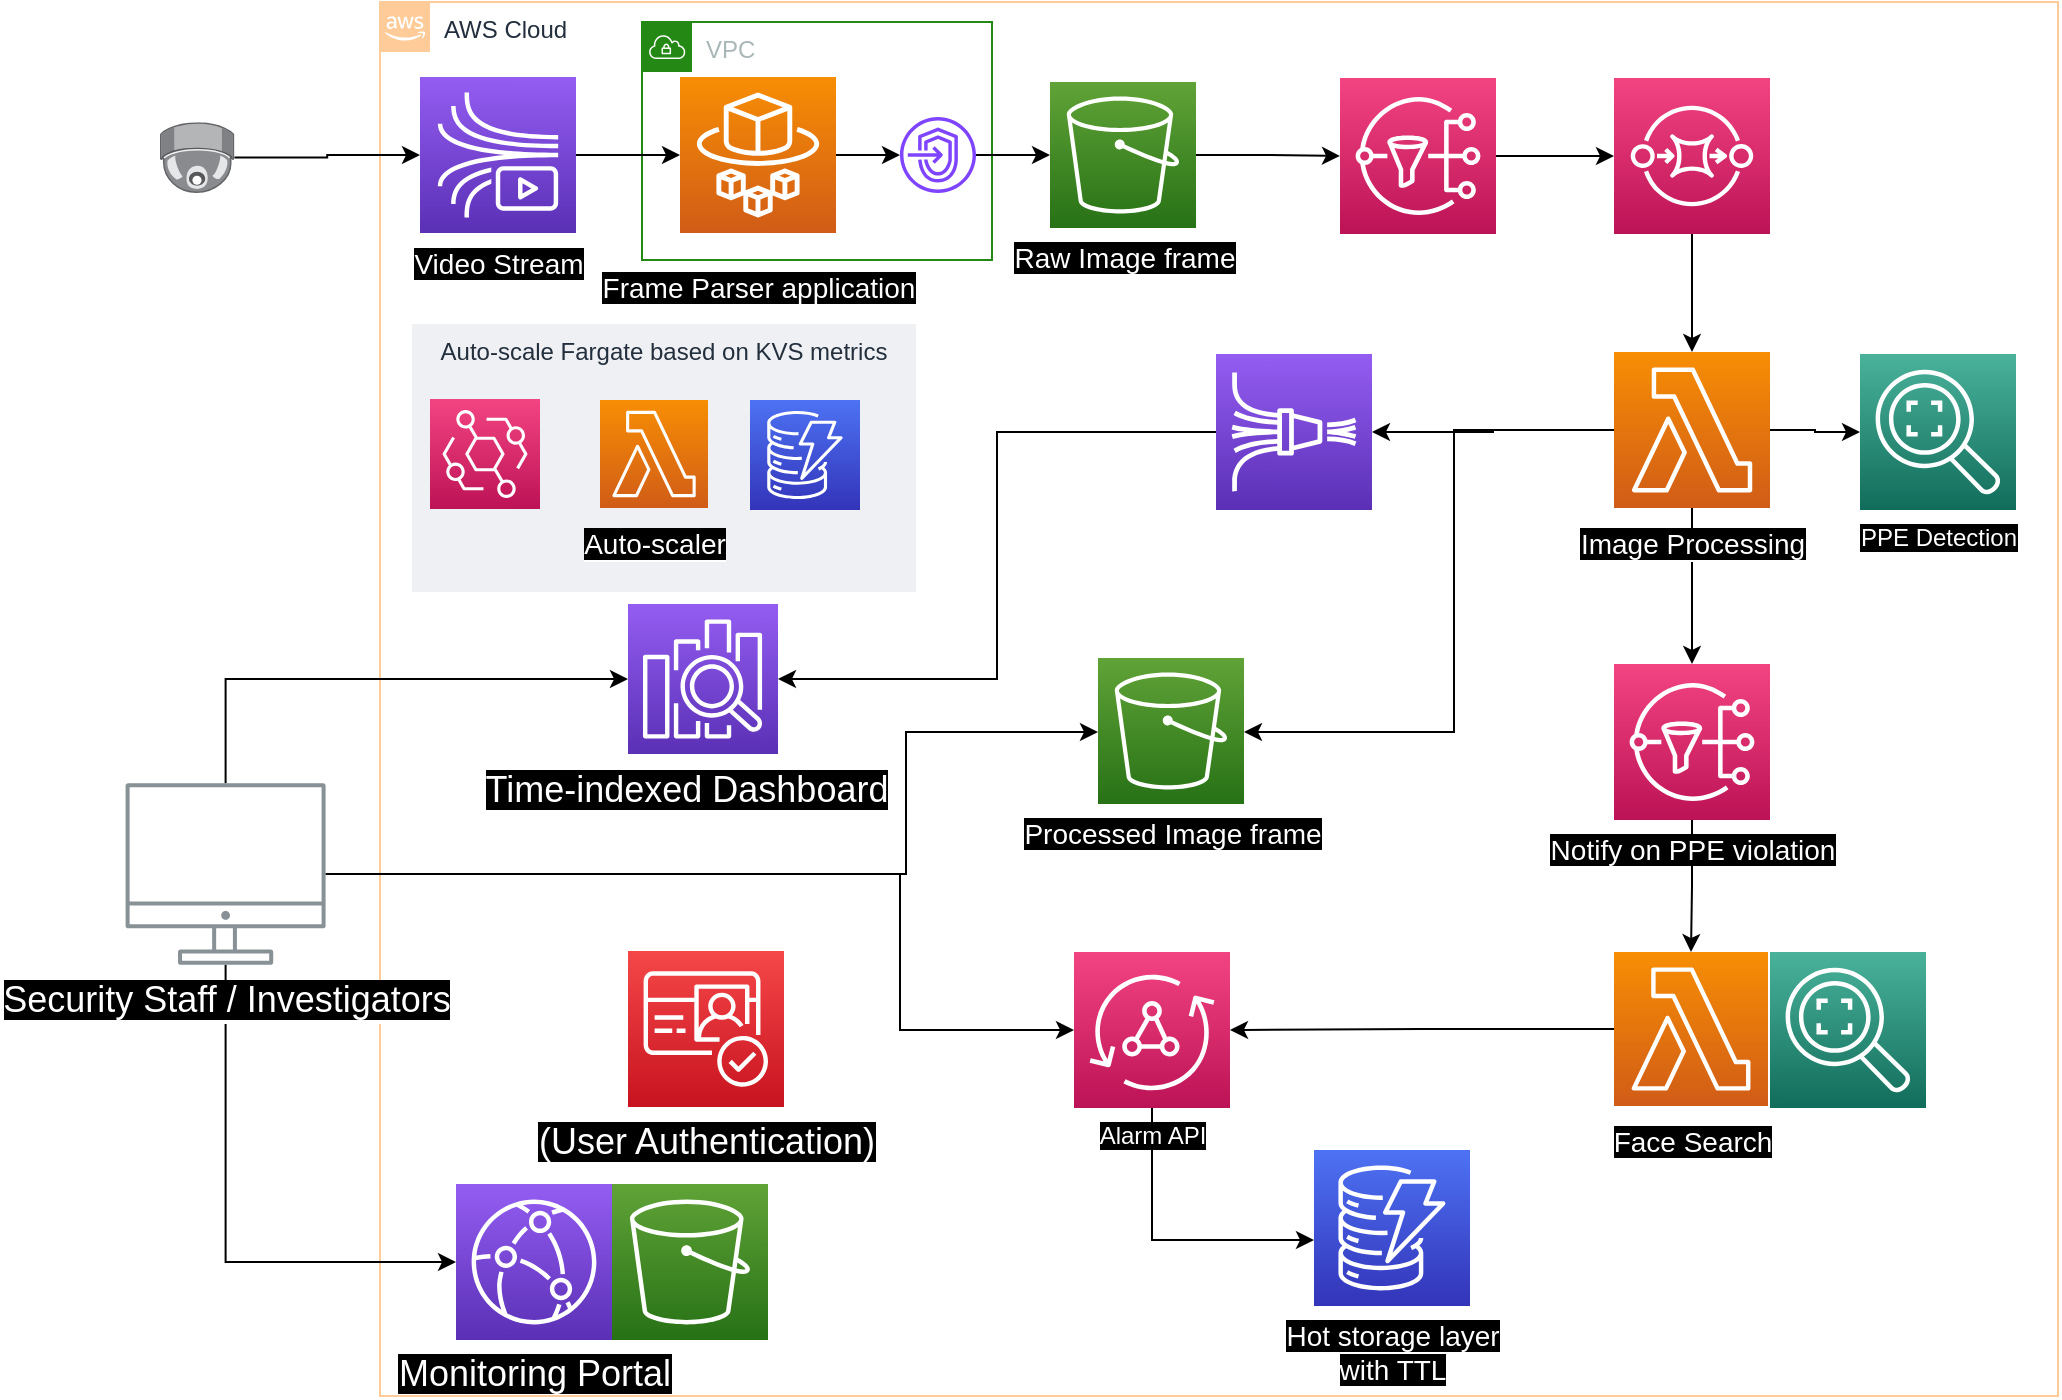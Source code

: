 <mxfile>
    <diagram id="Ht1M8jgEwFfnCIfOTk4-" name="Page-1">
        <mxGraphModel dx="1133" dy="583" grid="0" gridSize="10" guides="1" tooltips="1" connect="1" arrows="1" fold="1" page="1" pageScale="1" pageWidth="1169" pageHeight="827" background="#FFFFFF" math="0" shadow="0">
            <root>
                <mxCell id="0"/>
                <mxCell id="1" parent="0"/>
                <mxCell id="ZFzGb5Ni0aJpkYyNXEje-2" value="AWS Cloud" style="points=[[0,0],[0.25,0],[0.5,0],[0.75,0],[1,0],[1,0.25],[1,0.5],[1,0.75],[1,1],[0.75,1],[0.5,1],[0.25,1],[0,1],[0,0.75],[0,0.5],[0,0.25]];outlineConnect=0;gradientColor=none;html=1;whiteSpace=wrap;fontSize=12;fontStyle=0;shape=mxgraph.aws4.group;grIcon=mxgraph.aws4.group_aws_cloud_alt;strokeColor=#FFCC99;fillColor=none;verticalAlign=top;align=left;spacingLeft=30;fontColor=#232F3E;dashed=0;" parent="1" vertex="1">
                    <mxGeometry x="226" y="44" width="839" height="697" as="geometry"/>
                </mxCell>
                <mxCell id="83" value="Auto-scale Fargate based on KVS metrics" style="fillColor=#EFF0F3;strokeColor=none;dashed=0;verticalAlign=top;fontStyle=0;fontColor=#232F3D;" parent="1" vertex="1">
                    <mxGeometry x="242" y="205" width="252" height="134" as="geometry"/>
                </mxCell>
                <mxCell id="ZFzGb5Ni0aJpkYyNXEje-10" value="VPC" style="points=[[0,0],[0.25,0],[0.5,0],[0.75,0],[1,0],[1,0.25],[1,0.5],[1,0.75],[1,1],[0.75,1],[0.5,1],[0.25,1],[0,1],[0,0.75],[0,0.5],[0,0.25]];outlineConnect=0;gradientColor=none;html=1;whiteSpace=wrap;fontSize=12;fontStyle=0;shape=mxgraph.aws4.group;grIcon=mxgraph.aws4.group_vpc;strokeColor=#248814;fillColor=none;verticalAlign=top;align=left;spacingLeft=30;fontColor=#AAB7B8;dashed=0;" parent="1" vertex="1">
                    <mxGeometry x="357" y="54" width="175" height="119" as="geometry"/>
                </mxCell>
                <mxCell id="94" style="edgeStyle=orthogonalEdgeStyle;rounded=0;orthogonalLoop=1;jettySize=auto;html=1;strokeColor=#000000;" edge="1" parent="1" source="UEzPUAAOIrF-is8g5C7q-109" target="25">
                    <mxGeometry relative="1" as="geometry">
                        <Array as="points">
                            <mxPoint x="149" y="674"/>
                        </Array>
                    </mxGeometry>
                </mxCell>
                <mxCell id="102" style="edgeStyle=orthogonalEdgeStyle;rounded=0;orthogonalLoop=1;jettySize=auto;html=1;entryX=0;entryY=0.5;entryDx=0;entryDy=0;entryPerimeter=0;strokeColor=#000000;" edge="1" parent="1" source="UEzPUAAOIrF-is8g5C7q-109" target="59">
                    <mxGeometry relative="1" as="geometry">
                        <Array as="points">
                            <mxPoint x="149" y="382"/>
                        </Array>
                    </mxGeometry>
                </mxCell>
                <mxCell id="106" style="edgeStyle=orthogonalEdgeStyle;rounded=0;orthogonalLoop=1;jettySize=auto;html=1;strokeColor=#000000;" edge="1" parent="1" source="UEzPUAAOIrF-is8g5C7q-109" target="ZFzGb5Ni0aJpkYyNXEje-33">
                    <mxGeometry relative="1" as="geometry">
                        <Array as="points">
                            <mxPoint x="486" y="480"/>
                            <mxPoint x="486" y="558"/>
                        </Array>
                    </mxGeometry>
                </mxCell>
                <mxCell id="107" style="edgeStyle=orthogonalEdgeStyle;rounded=0;orthogonalLoop=1;jettySize=auto;html=1;strokeColor=#000000;" edge="1" parent="1" source="UEzPUAAOIrF-is8g5C7q-109" target="75">
                    <mxGeometry relative="1" as="geometry">
                        <Array as="points">
                            <mxPoint x="489" y="480"/>
                            <mxPoint x="489" y="409"/>
                        </Array>
                    </mxGeometry>
                </mxCell>
                <mxCell id="UEzPUAAOIrF-is8g5C7q-109" value="&lt;font style=&quot;font-size: 18px ; background-color: rgb(0 , 0 , 0)&quot; color=&quot;#ffffff&quot;&gt;Security Staff / Investigators&lt;/font&gt;" style="outlineConnect=0;gradientColor=none;fontColor=#545B64;strokeColor=none;fillColor=#879196;dashed=0;verticalLabelPosition=bottom;verticalAlign=top;align=center;html=1;fontSize=12;fontStyle=0;aspect=fixed;shape=mxgraph.aws4.illustration_desktop;pointerEvents=1;labelBackgroundColor=#ffffff;" parent="1" vertex="1">
                    <mxGeometry x="98.8" y="434.5" width="100" height="91" as="geometry"/>
                </mxCell>
                <mxCell id="UEzPUAAOIrF-is8g5C7q-111" value="&lt;span style=&quot;font-size: 18px&quot;&gt;&lt;font color=&quot;#ffffff&quot; style=&quot;background-color: rgb(0 , 0 , 0)&quot;&gt;(User Authentication)&lt;/font&gt;&lt;br&gt;&lt;/span&gt;" style="outlineConnect=0;fontColor=#232F3E;gradientColor=#F54749;gradientDirection=north;fillColor=#C7131F;strokeColor=#ffffff;dashed=0;verticalLabelPosition=bottom;verticalAlign=top;align=center;html=1;fontSize=12;fontStyle=0;aspect=fixed;shape=mxgraph.aws4.resourceIcon;resIcon=mxgraph.aws4.cognito;labelBackgroundColor=#ffffff;" parent="1" vertex="1">
                    <mxGeometry x="350" y="518.5" width="78" height="78" as="geometry"/>
                </mxCell>
                <mxCell id="UEzPUAAOIrF-is8g5C7q-116" value="" style="outlineConnect=0;fontColor=#232F3E;gradientColor=#60A337;gradientDirection=north;fillColor=#277116;strokeColor=#ffffff;dashed=0;verticalLabelPosition=bottom;verticalAlign=top;align=center;html=1;fontSize=12;fontStyle=0;aspect=fixed;shape=mxgraph.aws4.resourceIcon;resIcon=mxgraph.aws4.s3;labelBackgroundColor=#ffffff;" parent="1" vertex="1">
                    <mxGeometry x="342.0" y="635" width="78" height="78" as="geometry"/>
                </mxCell>
                <mxCell id="43" style="edgeStyle=orthogonalEdgeStyle;rounded=0;orthogonalLoop=1;jettySize=auto;html=1;" parent="1" source="ZFzGb5Ni0aJpkYyNXEje-1" target="ZFzGb5Ni0aJpkYyNXEje-4" edge="1">
                    <mxGeometry relative="1" as="geometry"/>
                </mxCell>
                <mxCell id="ZFzGb5Ni0aJpkYyNXEje-1" value="" style="points=[];aspect=fixed;html=1;align=center;shadow=0;dashed=0;image;image=img/lib/allied_telesis/security/Surveillance_Camera_Ceiling.svg;" parent="1" vertex="1">
                    <mxGeometry x="116" y="104.1" width="37.2" height="35.4" as="geometry"/>
                </mxCell>
                <mxCell id="42" style="edgeStyle=orthogonalEdgeStyle;rounded=0;orthogonalLoop=1;jettySize=auto;html=1;" parent="1" source="ZFzGb5Ni0aJpkYyNXEje-4" target="ZFzGb5Ni0aJpkYyNXEje-8" edge="1">
                    <mxGeometry relative="1" as="geometry"/>
                </mxCell>
                <mxCell id="ZFzGb5Ni0aJpkYyNXEje-4" value="&lt;div&gt;&lt;font style=&quot;font-size: 14px ; background-color: rgb(0 , 0 , 0)&quot; color=&quot;#ffffff&quot;&gt;Video Stream&lt;/font&gt;&lt;/div&gt;" style="outlineConnect=0;fontColor=#232F3E;gradientColor=#945DF2;gradientDirection=north;fillColor=#5A30B5;strokeColor=#ffffff;dashed=0;verticalLabelPosition=bottom;verticalAlign=top;align=center;html=1;fontSize=12;fontStyle=0;aspect=fixed;shape=mxgraph.aws4.resourceIcon;resIcon=mxgraph.aws4.kinesis_video_streams;" parent="1" vertex="1">
                    <mxGeometry x="246" y="81.5" width="78" height="78" as="geometry"/>
                </mxCell>
                <mxCell id="41" style="edgeStyle=orthogonalEdgeStyle;rounded=0;orthogonalLoop=1;jettySize=auto;html=1;" parent="1" source="ZFzGb5Ni0aJpkYyNXEje-8" target="ZFzGb5Ni0aJpkYyNXEje-15" edge="1">
                    <mxGeometry relative="1" as="geometry"/>
                </mxCell>
                <mxCell id="ZFzGb5Ni0aJpkYyNXEje-8" value="&lt;p&gt;&lt;font style=&quot;font-size: 14px ; background-color: rgb(0 , 0 , 0)&quot; color=&quot;#ffffff&quot;&gt;Frame Parser application&lt;/font&gt;&lt;/p&gt;" style="outlineConnect=0;fontColor=#232F3E;gradientColor=#F78E04;gradientDirection=north;fillColor=#D05C17;strokeColor=#ffffff;dashed=0;verticalLabelPosition=bottom;verticalAlign=top;align=center;html=1;fontSize=12;fontStyle=0;aspect=fixed;shape=mxgraph.aws4.resourceIcon;resIcon=mxgraph.aws4.fargate;" parent="1" vertex="1">
                    <mxGeometry x="376" y="81.5" width="78" height="78" as="geometry"/>
                </mxCell>
                <mxCell id="66" style="edgeStyle=orthogonalEdgeStyle;rounded=0;orthogonalLoop=1;jettySize=auto;html=1;" parent="1" source="ZFzGb5Ni0aJpkYyNXEje-15" target="65" edge="1">
                    <mxGeometry relative="1" as="geometry"/>
                </mxCell>
                <mxCell id="ZFzGb5Ni0aJpkYyNXEje-15" value="" style="outlineConnect=0;fontColor=#232F3E;gradientColor=none;fillColor=#7F44FF;strokeColor=none;dashed=0;verticalLabelPosition=bottom;verticalAlign=top;align=center;html=1;fontSize=12;fontStyle=0;aspect=fixed;pointerEvents=1;shape=mxgraph.aws4.endpoints;" parent="1" vertex="1">
                    <mxGeometry x="486" y="101.5" width="38" height="38" as="geometry"/>
                </mxCell>
                <mxCell id="104" style="edgeStyle=orthogonalEdgeStyle;rounded=0;orthogonalLoop=1;jettySize=auto;html=1;strokeColor=#000000;" edge="1" parent="1" source="ZFzGb5Ni0aJpkYyNXEje-33" target="17">
                    <mxGeometry relative="1" as="geometry">
                        <Array as="points">
                            <mxPoint x="612" y="663"/>
                        </Array>
                    </mxGeometry>
                </mxCell>
                <mxCell id="ZFzGb5Ni0aJpkYyNXEje-33" value="&lt;font color=&quot;#ffffff&quot; style=&quot;background-color: rgb(0 , 0 , 0)&quot;&gt;Alarm API&lt;/font&gt;" style="outlineConnect=0;fontColor=#232F3E;gradientColor=#F34482;gradientDirection=north;fillColor=#BC1356;strokeColor=#ffffff;dashed=0;verticalLabelPosition=bottom;verticalAlign=top;align=center;html=1;fontSize=12;fontStyle=0;aspect=fixed;shape=mxgraph.aws4.resourceIcon;resIcon=mxgraph.aws4.appsync;" parent="1" vertex="1">
                    <mxGeometry x="573" y="519" width="78" height="78" as="geometry"/>
                </mxCell>
                <mxCell id="17" value="&lt;font color=&quot;#ffffff&quot; style=&quot;background-color: rgb(0 , 0 , 0) ; font-size: 14px&quot;&gt;Hot storage layer&lt;br&gt;with TTL&lt;/font&gt;" style="outlineConnect=0;fontColor=#232F3E;gradientColor=#4D72F3;gradientDirection=north;fillColor=#3334B9;strokeColor=#ffffff;dashed=0;verticalLabelPosition=bottom;verticalAlign=top;align=center;html=1;fontSize=12;fontStyle=0;aspect=fixed;shape=mxgraph.aws4.resourceIcon;resIcon=mxgraph.aws4.dynamodb;" parent="1" vertex="1">
                    <mxGeometry x="693" y="618" width="78" height="78" as="geometry"/>
                </mxCell>
                <mxCell id="25" value="&lt;span style=&quot;font-size: 18px ; background-color: rgb(0 , 0 , 0)&quot;&gt;&lt;font color=&quot;#ffffff&quot;&gt;Monitoring Portal&lt;/font&gt;&lt;/span&gt;" style="outlineConnect=0;fontColor=#232F3E;gradientColor=#945DF2;gradientDirection=north;fillColor=#5A30B5;strokeColor=#ffffff;dashed=0;verticalLabelPosition=bottom;verticalAlign=top;align=center;html=1;fontSize=12;fontStyle=0;aspect=fixed;shape=mxgraph.aws4.resourceIcon;resIcon=mxgraph.aws4.cloudfront;" parent="1" vertex="1">
                    <mxGeometry x="264" y="635" width="78" height="78" as="geometry"/>
                </mxCell>
                <mxCell id="28" value="&lt;font style=&quot;font-size: 18px ; background-color: rgb(0 , 0 , 0)&quot; color=&quot;#ffffff&quot;&gt;Time-indexed Dashboard&lt;/font&gt;" style="edgeLabel;html=1;align=center;verticalAlign=middle;resizable=0;points=[];fontColor=#232F3E;shadow=1;fontSize=16;" parent="1" vertex="1" connectable="0">
                    <mxGeometry x="384.0" y="417" as="geometry">
                        <mxPoint x="-5" y="21" as="offset"/>
                    </mxGeometry>
                </mxCell>
                <mxCell id="46" value="" style="outlineConnect=0;fontColor=#232F3E;gradientColor=#4AB29A;gradientDirection=north;fillColor=#116D5B;strokeColor=#ffffff;dashed=0;verticalLabelPosition=bottom;verticalAlign=top;align=center;html=1;fontSize=12;fontStyle=0;aspect=fixed;shape=mxgraph.aws4.resourceIcon;resIcon=mxgraph.aws4.rekognition_2;" parent="1" vertex="1">
                    <mxGeometry x="921" y="519" width="78" height="78" as="geometry"/>
                </mxCell>
                <mxCell id="101" value="" style="edgeStyle=orthogonalEdgeStyle;rounded=0;orthogonalLoop=1;jettySize=auto;html=1;strokeColor=#000000;" edge="1" parent="1" source="53" target="76">
                    <mxGeometry relative="1" as="geometry"/>
                </mxCell>
                <mxCell id="53" value="&lt;font color=&quot;#ffffff&quot; style=&quot;background-color: rgb(0 , 0 , 0) ; font-size: 14px&quot;&gt;Notify on PPE violation&lt;/font&gt;" style="outlineConnect=0;fontColor=#232F3E;gradientColor=#F34482;gradientDirection=north;fillColor=#BC1356;strokeColor=#ffffff;dashed=0;verticalLabelPosition=bottom;verticalAlign=top;align=center;html=1;fontSize=12;fontStyle=0;aspect=fixed;shape=mxgraph.aws4.resourceIcon;resIcon=mxgraph.aws4.sns;" parent="1" vertex="1">
                    <mxGeometry x="843" y="375" width="78" height="78" as="geometry"/>
                </mxCell>
                <mxCell id="59" value="" style="points=[[0,0,0],[0.25,0,0],[0.5,0,0],[0.75,0,0],[1,0,0],[0,1,0],[0.25,1,0],[0.5,1,0],[0.75,1,0],[1,1,0],[0,0.25,0],[0,0.5,0],[0,0.75,0],[1,0.25,0],[1,0.5,0],[1,0.75,0]];outlineConnect=0;fontColor=#232F3E;gradientColor=#945DF2;gradientDirection=north;fillColor=#5A30B5;strokeColor=#ffffff;dashed=0;verticalLabelPosition=bottom;verticalAlign=top;align=center;html=1;fontSize=12;fontStyle=0;aspect=fixed;shape=mxgraph.aws4.resourceIcon;resIcon=mxgraph.aws4.elasticsearch_service;" parent="1" vertex="1">
                    <mxGeometry x="350" y="345" width="75" height="75" as="geometry"/>
                </mxCell>
                <mxCell id="98" style="edgeStyle=orthogonalEdgeStyle;rounded=0;orthogonalLoop=1;jettySize=auto;html=1;strokeColor=#000000;" edge="1" parent="1" source="65" target="69">
                    <mxGeometry relative="1" as="geometry"/>
                </mxCell>
                <mxCell id="65" value="&lt;font style=&quot;font-size: 14px ; background-color: rgb(0 , 0 , 0)&quot; color=&quot;#ffffff&quot;&gt;Raw Image frame&lt;/font&gt;" style="outlineConnect=0;fontColor=#232F3E;gradientColor=#60A337;gradientDirection=north;fillColor=#277116;strokeColor=#ffffff;dashed=0;verticalLabelPosition=bottom;verticalAlign=top;align=center;html=1;fontSize=12;fontStyle=0;aspect=fixed;shape=mxgraph.aws4.resourceIcon;resIcon=mxgraph.aws4.s3;labelBackgroundColor=#ffffff;" parent="1" vertex="1">
                    <mxGeometry x="561" y="84" width="73" height="73" as="geometry"/>
                </mxCell>
                <mxCell id="97" style="edgeStyle=orthogonalEdgeStyle;rounded=0;orthogonalLoop=1;jettySize=auto;html=1;strokeColor=#000000;" edge="1" parent="1" source="68" target="UEzPUAAOIrF-is8g5C7q-113">
                    <mxGeometry relative="1" as="geometry"/>
                </mxCell>
                <mxCell id="68" value="" style="points=[[0,0,0],[0.25,0,0],[0.5,0,0],[0.75,0,0],[1,0,0],[0,1,0],[0.25,1,0],[0.5,1,0],[0.75,1,0],[1,1,0],[0,0.25,0],[0,0.5,0],[0,0.75,0],[1,0.25,0],[1,0.5,0],[1,0.75,0]];outlineConnect=0;fontColor=#232F3E;gradientColor=#F34482;gradientDirection=north;fillColor=#BC1356;strokeColor=#ffffff;dashed=0;verticalLabelPosition=bottom;verticalAlign=top;align=center;html=1;fontSize=12;fontStyle=0;aspect=fixed;shape=mxgraph.aws4.resourceIcon;resIcon=mxgraph.aws4.sqs;" parent="1" vertex="1">
                    <mxGeometry x="843" y="82" width="78" height="78" as="geometry"/>
                </mxCell>
                <mxCell id="99" style="edgeStyle=orthogonalEdgeStyle;rounded=0;orthogonalLoop=1;jettySize=auto;html=1;entryX=0;entryY=0.5;entryDx=0;entryDy=0;entryPerimeter=0;strokeColor=#000000;" edge="1" parent="1" source="69" target="68">
                    <mxGeometry relative="1" as="geometry"/>
                </mxCell>
                <mxCell id="69" value="" style="points=[[0,0,0],[0.25,0,0],[0.5,0,0],[0.75,0,0],[1,0,0],[0,1,0],[0.25,1,0],[0.5,1,0],[0.75,1,0],[1,1,0],[0,0.25,0],[0,0.5,0],[0,0.75,0],[1,0.25,0],[1,0.5,0],[1,0.75,0]];outlineConnect=0;fontColor=#232F3E;gradientColor=#F34482;gradientDirection=north;fillColor=#BC1356;strokeColor=#ffffff;dashed=0;verticalLabelPosition=bottom;verticalAlign=top;align=center;html=1;fontSize=12;fontStyle=0;aspect=fixed;shape=mxgraph.aws4.resourceIcon;resIcon=mxgraph.aws4.sns;" parent="1" vertex="1">
                    <mxGeometry x="706" y="82" width="78" height="78" as="geometry"/>
                </mxCell>
                <mxCell id="75" value="&lt;font style=&quot;font-size: 14px ; background-color: rgb(0 , 0 , 0)&quot; color=&quot;#ffffff&quot;&gt;Processed Image frame&lt;/font&gt;" style="outlineConnect=0;fontColor=#232F3E;gradientColor=#60A337;gradientDirection=north;fillColor=#277116;strokeColor=#ffffff;dashed=0;verticalLabelPosition=bottom;verticalAlign=top;align=center;html=1;fontSize=12;fontStyle=0;aspect=fixed;shape=mxgraph.aws4.resourceIcon;resIcon=mxgraph.aws4.s3;labelBackgroundColor=#ffffff;" parent="1" vertex="1">
                    <mxGeometry x="585" y="372" width="73" height="73" as="geometry"/>
                </mxCell>
                <mxCell id="92" style="edgeStyle=orthogonalEdgeStyle;rounded=0;orthogonalLoop=1;jettySize=auto;html=1;strokeColor=#000000;" edge="1" parent="1" source="UEzPUAAOIrF-is8g5C7q-113" target="91">
                    <mxGeometry relative="1" as="geometry"/>
                </mxCell>
                <mxCell id="96" style="edgeStyle=orthogonalEdgeStyle;rounded=0;orthogonalLoop=1;jettySize=auto;html=1;strokeColor=#000000;" edge="1" parent="1" source="UEzPUAAOIrF-is8g5C7q-113" target="53">
                    <mxGeometry relative="1" as="geometry"/>
                </mxCell>
                <mxCell id="100" style="edgeStyle=orthogonalEdgeStyle;rounded=0;orthogonalLoop=1;jettySize=auto;html=1;strokeColor=#000000;" edge="1" parent="1" source="UEzPUAAOIrF-is8g5C7q-113" target="ZFzGb5Ni0aJpkYyNXEje-30">
                    <mxGeometry relative="1" as="geometry"/>
                </mxCell>
                <mxCell id="105" style="edgeStyle=orthogonalEdgeStyle;rounded=0;orthogonalLoop=1;jettySize=auto;html=1;strokeColor=#000000;" edge="1" parent="1" source="UEzPUAAOIrF-is8g5C7q-113" target="75">
                    <mxGeometry relative="1" as="geometry">
                        <Array as="points">
                            <mxPoint x="763" y="258"/>
                            <mxPoint x="763" y="409"/>
                        </Array>
                    </mxGeometry>
                </mxCell>
                <mxCell id="UEzPUAAOIrF-is8g5C7q-113" value="&lt;font style=&quot;background-color: rgb(0 , 0 , 0) ; font-size: 14px&quot; color=&quot;#ffffff&quot;&gt;Image Processing&lt;/font&gt;" style="outlineConnect=0;fontColor=#232F3E;gradientColor=#F78E04;gradientDirection=north;fillColor=#D05C17;strokeColor=#ffffff;dashed=0;verticalLabelPosition=bottom;verticalAlign=top;align=center;html=1;fontSize=12;fontStyle=0;aspect=fixed;shape=mxgraph.aws4.resourceIcon;resIcon=mxgraph.aws4.lambda;labelBackgroundColor=#ffffff;spacingTop=3;" parent="1" vertex="1">
                    <mxGeometry x="843" y="219" width="78" height="78" as="geometry"/>
                </mxCell>
                <mxCell id="103" style="edgeStyle=orthogonalEdgeStyle;rounded=0;orthogonalLoop=1;jettySize=auto;html=1;strokeColor=#000000;" edge="1" parent="1" source="76" target="ZFzGb5Ni0aJpkYyNXEje-33">
                    <mxGeometry relative="1" as="geometry"/>
                </mxCell>
                <mxCell id="76" value="&lt;font style=&quot;background-color: rgb(0 , 0 , 0) ; font-size: 14px&quot; color=&quot;#ffffff&quot;&gt;Face Search&lt;/font&gt;" style="outlineConnect=0;fontColor=#232F3E;gradientColor=#F78E04;gradientDirection=north;fillColor=#D05C17;strokeColor=#ffffff;dashed=0;verticalLabelPosition=bottom;verticalAlign=top;align=center;html=1;fontSize=12;fontStyle=0;aspect=fixed;shape=mxgraph.aws4.resourceIcon;resIcon=mxgraph.aws4.lambda;labelBackgroundColor=#ffffff;spacingTop=3;" parent="1" vertex="1">
                    <mxGeometry x="843" y="519" width="77" height="77" as="geometry"/>
                </mxCell>
                <mxCell id="80" value="&lt;font style=&quot;background-color: rgb(0 , 0 , 0) ; font-size: 14px&quot; color=&quot;#ffffff&quot;&gt;Auto-scaler&lt;/font&gt;" style="outlineConnect=0;fontColor=#232F3E;gradientColor=#F78E04;gradientDirection=north;fillColor=#D05C17;strokeColor=#ffffff;dashed=0;verticalLabelPosition=bottom;verticalAlign=top;align=center;html=1;fontSize=12;fontStyle=0;aspect=fixed;shape=mxgraph.aws4.resourceIcon;resIcon=mxgraph.aws4.lambda;labelBackgroundColor=#ffffff;spacingTop=3;" parent="1" vertex="1">
                    <mxGeometry x="336" y="243" width="54" height="54" as="geometry"/>
                </mxCell>
                <mxCell id="82" value="" style="outlineConnect=0;fontColor=#232F3E;gradientColor=#4D72F3;gradientDirection=north;fillColor=#3334B9;strokeColor=#ffffff;dashed=0;verticalLabelPosition=bottom;verticalAlign=top;align=center;html=1;fontSize=12;fontStyle=0;aspect=fixed;shape=mxgraph.aws4.resourceIcon;resIcon=mxgraph.aws4.dynamodb;" parent="1" vertex="1">
                    <mxGeometry x="411" y="243" width="55" height="55" as="geometry"/>
                </mxCell>
                <mxCell id="84" value="" style="points=[[0,0,0],[0.25,0,0],[0.5,0,0],[0.75,0,0],[1,0,0],[0,1,0],[0.25,1,0],[0.5,1,0],[0.75,1,0],[1,1,0],[0,0.25,0],[0,0.5,0],[0,0.75,0],[1,0.25,0],[1,0.5,0],[1,0.75,0]];outlineConnect=0;fontColor=#232F3E;gradientColor=#F34482;gradientDirection=north;fillColor=#BC1356;strokeColor=#ffffff;dashed=0;verticalLabelPosition=bottom;verticalAlign=top;align=center;html=1;fontSize=12;fontStyle=0;aspect=fixed;shape=mxgraph.aws4.resourceIcon;resIcon=mxgraph.aws4.eventbridge;" parent="1" vertex="1">
                    <mxGeometry x="251" y="242.5" width="55" height="55" as="geometry"/>
                </mxCell>
                <mxCell id="95" style="edgeStyle=orthogonalEdgeStyle;rounded=0;orthogonalLoop=1;jettySize=auto;html=1;entryX=1;entryY=0.5;entryDx=0;entryDy=0;entryPerimeter=0;strokeColor=#000000;" edge="1" parent="1" source="91" target="59">
                    <mxGeometry relative="1" as="geometry"/>
                </mxCell>
                <mxCell id="91" value="" style="points=[[0,0,0],[0.25,0,0],[0.5,0,0],[0.75,0,0],[1,0,0],[0,1,0],[0.25,1,0],[0.5,1,0],[0.75,1,0],[1,1,0],[0,0.25,0],[0,0.5,0],[0,0.75,0],[1,0.25,0],[1,0.5,0],[1,0.75,0]];outlineConnect=0;fontColor=#232F3E;gradientColor=#945DF2;gradientDirection=north;fillColor=#5A30B5;strokeColor=#ffffff;dashed=0;verticalLabelPosition=bottom;verticalAlign=top;align=center;html=1;fontSize=12;fontStyle=0;aspect=fixed;shape=mxgraph.aws4.resourceIcon;resIcon=mxgraph.aws4.kinesis_data_firehose;" vertex="1" parent="1">
                    <mxGeometry x="644" y="220" width="78" height="78" as="geometry"/>
                </mxCell>
                <mxCell id="ZFzGb5Ni0aJpkYyNXEje-30" value="&lt;font color=&quot;#ffffff&quot; style=&quot;background-color: rgb(0 , 0 , 0)&quot;&gt;PPE Detection&lt;/font&gt;" style="outlineConnect=0;fontColor=#232F3E;gradientColor=#4AB29A;gradientDirection=north;fillColor=#116D5B;strokeColor=#ffffff;dashed=0;verticalLabelPosition=bottom;verticalAlign=top;align=center;html=1;fontSize=12;fontStyle=0;aspect=fixed;shape=mxgraph.aws4.resourceIcon;resIcon=mxgraph.aws4.rekognition_2;" parent="1" vertex="1">
                    <mxGeometry x="966" y="220" width="78" height="78" as="geometry"/>
                </mxCell>
            </root>
        </mxGraphModel>
    </diagram>
</mxfile>